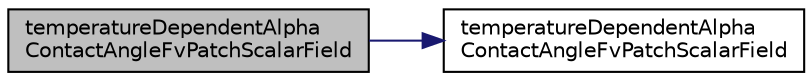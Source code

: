 digraph "temperatureDependentAlphaContactAngleFvPatchScalarField"
{
  bgcolor="transparent";
  edge [fontname="Helvetica",fontsize="10",labelfontname="Helvetica",labelfontsize="10"];
  node [fontname="Helvetica",fontsize="10",shape=record];
  rankdir="LR";
  Node1 [label="temperatureDependentAlpha\lContactAngleFvPatchScalarField",height=0.2,width=0.4,color="black", fillcolor="grey75", style="filled", fontcolor="black"];
  Node1 -> Node2 [color="midnightblue",fontsize="10",style="solid",fontname="Helvetica"];
  Node2 [label="temperatureDependentAlpha\lContactAngleFvPatchScalarField",height=0.2,width=0.4,color="black",URL="$a02634.html#a421f81e4777ef1016fc0984563a37427",tooltip="Construct from patch and internal field. "];
}
